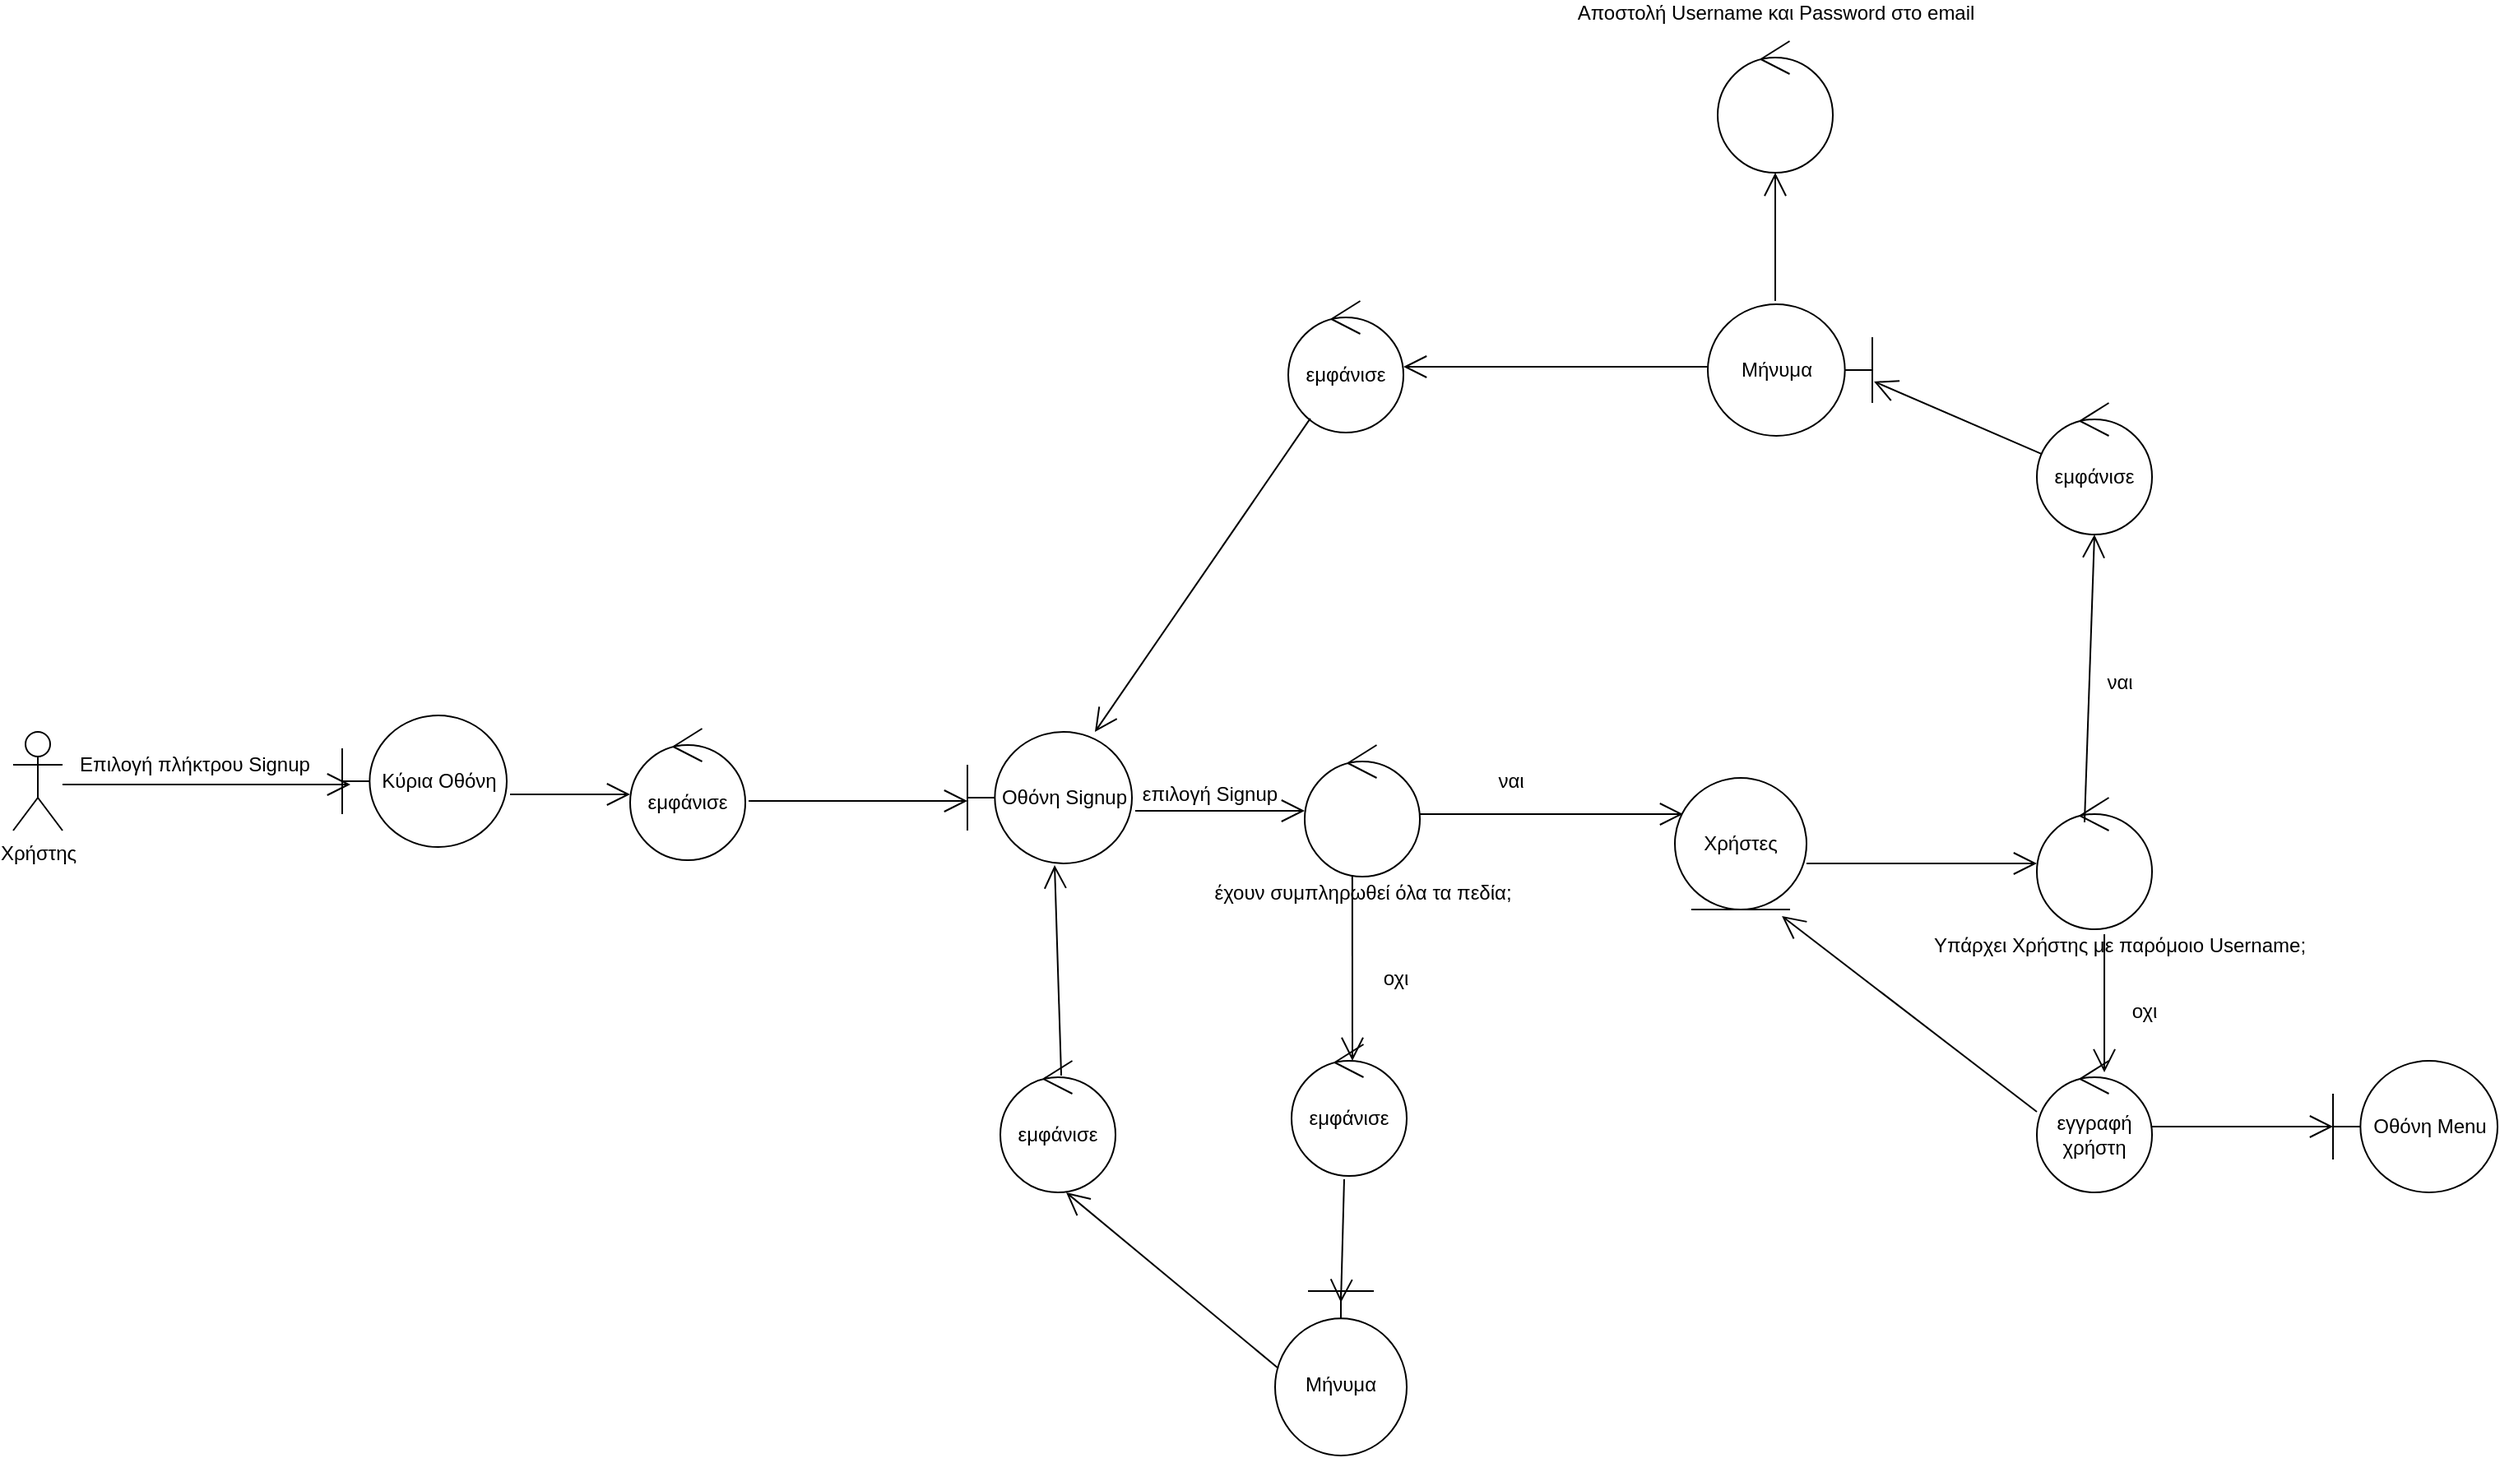 <mxfile version="14.6.6" type="device"><diagram id="8dS6eTPT714lmMEn6ZZT" name="Page-1"><mxGraphModel dx="2770" dy="2367" grid="1" gridSize="10" guides="1" tooltips="1" connect="1" arrows="1" fold="1" page="1" pageScale="1" pageWidth="827" pageHeight="1169" math="0" shadow="0"><root><mxCell id="0"/><mxCell id="1" parent="0"/><mxCell id="B3obaMsXRtvmRpTz9NmF-1" value="Χρήστης" style="shape=umlActor;verticalLabelPosition=bottom;verticalAlign=top;html=1;" vertex="1" parent="1"><mxGeometry x="50" y="160" width="30" height="60" as="geometry"/></mxCell><mxCell id="B3obaMsXRtvmRpTz9NmF-2" value="Κύρια Οθόνη" style="shape=umlBoundary;whiteSpace=wrap;html=1;" vertex="1" parent="1"><mxGeometry x="250" y="150" width="100" height="80" as="geometry"/></mxCell><mxCell id="B3obaMsXRtvmRpTz9NmF-3" value="" style="endArrow=open;endFill=1;endSize=12;html=1;entryX=0.05;entryY=0.525;entryDx=0;entryDy=0;entryPerimeter=0;" edge="1" parent="1" target="B3obaMsXRtvmRpTz9NmF-2"><mxGeometry width="160" relative="1" as="geometry"><mxPoint x="80" y="192" as="sourcePoint"/><mxPoint x="490" y="250" as="targetPoint"/></mxGeometry></mxCell><mxCell id="B3obaMsXRtvmRpTz9NmF-4" value="Επιλογή πλήκτρου Signup" style="text;html=1;align=center;verticalAlign=middle;resizable=0;points=[];autosize=1;strokeColor=none;" vertex="1" parent="1"><mxGeometry x="80" y="170" width="160" height="20" as="geometry"/></mxCell><mxCell id="B3obaMsXRtvmRpTz9NmF-5" value="" style="endArrow=open;endFill=1;endSize=12;html=1;exitX=1.02;exitY=0.6;exitDx=0;exitDy=0;exitPerimeter=0;" edge="1" parent="1" source="B3obaMsXRtvmRpTz9NmF-2" target="B3obaMsXRtvmRpTz9NmF-6"><mxGeometry width="160" relative="1" as="geometry"><mxPoint x="330" y="250" as="sourcePoint"/><mxPoint x="460" y="198" as="targetPoint"/></mxGeometry></mxCell><mxCell id="B3obaMsXRtvmRpTz9NmF-6" value="εμφάνισε" style="ellipse;shape=umlControl;whiteSpace=wrap;html=1;" vertex="1" parent="1"><mxGeometry x="425" y="158" width="70" height="80" as="geometry"/></mxCell><mxCell id="B3obaMsXRtvmRpTz9NmF-7" value="" style="endArrow=open;endFill=1;endSize=12;html=1;" edge="1" parent="1"><mxGeometry width="160" relative="1" as="geometry"><mxPoint x="497" y="202" as="sourcePoint"/><mxPoint x="630" y="202" as="targetPoint"/></mxGeometry></mxCell><mxCell id="B3obaMsXRtvmRpTz9NmF-8" value="Οθόνη Signup" style="shape=umlBoundary;whiteSpace=wrap;html=1;" vertex="1" parent="1"><mxGeometry x="630" y="160" width="100" height="80" as="geometry"/></mxCell><mxCell id="B3obaMsXRtvmRpTz9NmF-9" value="" style="endArrow=open;endFill=1;endSize=12;html=1;exitX=1.02;exitY=0.6;exitDx=0;exitDy=0;exitPerimeter=0;" edge="1" parent="1" source="B3obaMsXRtvmRpTz9NmF-8" target="B3obaMsXRtvmRpTz9NmF-10"><mxGeometry width="160" relative="1" as="geometry"><mxPoint x="650" y="250" as="sourcePoint"/><mxPoint x="870" y="208" as="targetPoint"/></mxGeometry></mxCell><mxCell id="B3obaMsXRtvmRpTz9NmF-10" value="" style="ellipse;shape=umlControl;whiteSpace=wrap;html=1;" vertex="1" parent="1"><mxGeometry x="835" y="168" width="70" height="80" as="geometry"/></mxCell><mxCell id="B3obaMsXRtvmRpTz9NmF-11" value="επιλογή Signup" style="text;html=1;align=center;verticalAlign=middle;resizable=0;points=[];autosize=1;strokeColor=none;" vertex="1" parent="1"><mxGeometry x="727" y="188" width="100" height="20" as="geometry"/></mxCell><mxCell id="B3obaMsXRtvmRpTz9NmF-12" value="έχουν συμπληρωθεί όλα τα πεδία;" style="text;html=1;align=center;verticalAlign=middle;resizable=0;points=[];autosize=1;strokeColor=none;" vertex="1" parent="1"><mxGeometry x="775" y="248" width="190" height="20" as="geometry"/></mxCell><mxCell id="B3obaMsXRtvmRpTz9NmF-13" value="" style="endArrow=open;endFill=1;endSize=12;html=1;" edge="1" parent="1"><mxGeometry width="160" relative="1" as="geometry"><mxPoint x="905" y="210" as="sourcePoint"/><mxPoint x="1065" y="210" as="targetPoint"/></mxGeometry></mxCell><mxCell id="B3obaMsXRtvmRpTz9NmF-14" value="&lt;div&gt;ναι&lt;/div&gt;" style="text;html=1;align=center;verticalAlign=middle;resizable=0;points=[];autosize=1;strokeColor=none;" vertex="1" parent="1"><mxGeometry x="945" y="180" width="30" height="20" as="geometry"/></mxCell><mxCell id="B3obaMsXRtvmRpTz9NmF-16" value="" style="endArrow=open;endFill=1;endSize=12;html=1;exitX=0.468;exitY=-0.05;exitDx=0;exitDy=0;exitPerimeter=0;" edge="1" parent="1" source="B3obaMsXRtvmRpTz9NmF-12"><mxGeometry width="160" relative="1" as="geometry"><mxPoint x="650" y="250" as="sourcePoint"/><mxPoint x="864" y="360" as="targetPoint"/></mxGeometry></mxCell><mxCell id="B3obaMsXRtvmRpTz9NmF-17" value="οχι" style="text;html=1;align=center;verticalAlign=middle;resizable=0;points=[];autosize=1;strokeColor=none;" vertex="1" parent="1"><mxGeometry x="875" y="300" width="30" height="20" as="geometry"/></mxCell><mxCell id="B3obaMsXRtvmRpTz9NmF-18" value="εμφάνισε" style="ellipse;shape=umlControl;whiteSpace=wrap;html=1;" vertex="1" parent="1"><mxGeometry x="827" y="350" width="70" height="80" as="geometry"/></mxCell><mxCell id="B3obaMsXRtvmRpTz9NmF-19" value="Μήνυμα" style="shape=umlBoundary;whiteSpace=wrap;html=1;direction=west;" vertex="1" parent="1"><mxGeometry x="1080" y="-100" width="100" height="80" as="geometry"/></mxCell><mxCell id="B3obaMsXRtvmRpTz9NmF-20" value="Μήνυμα " style="shape=umlBoundary;whiteSpace=wrap;html=1;direction=south;" vertex="1" parent="1"><mxGeometry x="817" y="500" width="80" height="100" as="geometry"/></mxCell><mxCell id="B3obaMsXRtvmRpTz9NmF-21" value="" style="endArrow=open;endFill=1;endSize=12;html=1;exitX=0.457;exitY=1.025;exitDx=0;exitDy=0;exitPerimeter=0;entryX=0.07;entryY=0.5;entryDx=0;entryDy=0;entryPerimeter=0;" edge="1" parent="1" source="B3obaMsXRtvmRpTz9NmF-18" target="B3obaMsXRtvmRpTz9NmF-20"><mxGeometry width="160" relative="1" as="geometry"><mxPoint x="650" y="410" as="sourcePoint"/><mxPoint x="810" y="410" as="targetPoint"/></mxGeometry></mxCell><mxCell id="B3obaMsXRtvmRpTz9NmF-22" value="" style="endArrow=open;endFill=1;endSize=12;html=1;exitX=0.47;exitY=0.975;exitDx=0;exitDy=0;exitPerimeter=0;" edge="1" parent="1" source="B3obaMsXRtvmRpTz9NmF-20"><mxGeometry width="160" relative="1" as="geometry"><mxPoint x="650" y="410" as="sourcePoint"/><mxPoint x="690" y="440" as="targetPoint"/></mxGeometry></mxCell><mxCell id="B3obaMsXRtvmRpTz9NmF-23" value="εμφάνισε" style="ellipse;shape=umlControl;whiteSpace=wrap;html=1;" vertex="1" parent="1"><mxGeometry x="650" y="360" width="70" height="80" as="geometry"/></mxCell><mxCell id="B3obaMsXRtvmRpTz9NmF-24" value="" style="endArrow=open;endFill=1;endSize=12;html=1;entryX=0.53;entryY=1.013;entryDx=0;entryDy=0;entryPerimeter=0;exitX=0.529;exitY=0.113;exitDx=0;exitDy=0;exitPerimeter=0;" edge="1" parent="1" source="B3obaMsXRtvmRpTz9NmF-23" target="B3obaMsXRtvmRpTz9NmF-8"><mxGeometry width="160" relative="1" as="geometry"><mxPoint x="650" y="410" as="sourcePoint"/><mxPoint x="810" y="410" as="targetPoint"/></mxGeometry></mxCell><mxCell id="B3obaMsXRtvmRpTz9NmF-25" value="Χρήστες" style="ellipse;shape=umlEntity;whiteSpace=wrap;html=1;" vertex="1" parent="1"><mxGeometry x="1060" y="188" width="80" height="80" as="geometry"/></mxCell><mxCell id="B3obaMsXRtvmRpTz9NmF-26" value="" style="endArrow=open;endFill=1;endSize=12;html=1;" edge="1" parent="1"><mxGeometry width="160" relative="1" as="geometry"><mxPoint x="1140" y="240" as="sourcePoint"/><mxPoint x="1280" y="240" as="targetPoint"/></mxGeometry></mxCell><mxCell id="B3obaMsXRtvmRpTz9NmF-27" value="" style="ellipse;shape=umlControl;whiteSpace=wrap;html=1;" vertex="1" parent="1"><mxGeometry x="1280" y="200" width="70" height="80" as="geometry"/></mxCell><mxCell id="B3obaMsXRtvmRpTz9NmF-28" value="Υπάρχει Χρήστης με παρόμοιο Username;" style="text;html=1;align=center;verticalAlign=middle;resizable=0;points=[];autosize=1;strokeColor=none;" vertex="1" parent="1"><mxGeometry x="1210" y="280" width="240" height="20" as="geometry"/></mxCell><mxCell id="B3obaMsXRtvmRpTz9NmF-29" value="" style="endArrow=open;endFill=1;endSize=12;html=1;exitX=0.414;exitY=0.188;exitDx=0;exitDy=0;exitPerimeter=0;" edge="1" parent="1" source="B3obaMsXRtvmRpTz9NmF-27"><mxGeometry width="160" relative="1" as="geometry"><mxPoint x="1310" y="130" as="sourcePoint"/><mxPoint x="1315" y="40" as="targetPoint"/></mxGeometry></mxCell><mxCell id="B3obaMsXRtvmRpTz9NmF-30" value="ναι" style="text;html=1;align=center;verticalAlign=middle;resizable=0;points=[];autosize=1;strokeColor=none;" vertex="1" parent="1"><mxGeometry x="1315" y="120" width="30" height="20" as="geometry"/></mxCell><mxCell id="B3obaMsXRtvmRpTz9NmF-31" value="" style="endArrow=open;endFill=1;endSize=12;html=1;entryX=0.586;entryY=0.088;entryDx=0;entryDy=0;entryPerimeter=0;exitX=0.586;exitY=1.038;exitDx=0;exitDy=0;exitPerimeter=0;" edge="1" parent="1" source="B3obaMsXRtvmRpTz9NmF-27" target="B3obaMsXRtvmRpTz9NmF-41"><mxGeometry width="160" relative="1" as="geometry"><mxPoint x="1350" y="247" as="sourcePoint"/><mxPoint x="1510" y="247" as="targetPoint"/></mxGeometry></mxCell><mxCell id="B3obaMsXRtvmRpTz9NmF-32" value="οχι" style="text;html=1;align=center;verticalAlign=middle;resizable=0;points=[];autosize=1;strokeColor=none;" vertex="1" parent="1"><mxGeometry x="1330" y="320" width="30" height="20" as="geometry"/></mxCell><mxCell id="B3obaMsXRtvmRpTz9NmF-33" value="εμφάνισε" style="ellipse;shape=umlControl;whiteSpace=wrap;html=1;" vertex="1" parent="1"><mxGeometry x="1280" y="-40" width="70" height="80" as="geometry"/></mxCell><mxCell id="B3obaMsXRtvmRpTz9NmF-34" value="" style="endArrow=open;endFill=1;endSize=12;html=1;entryX=-0.01;entryY=0.413;entryDx=0;entryDy=0;entryPerimeter=0;exitX=0.043;exitY=0.388;exitDx=0;exitDy=0;exitPerimeter=0;" edge="1" parent="1" source="B3obaMsXRtvmRpTz9NmF-33" target="B3obaMsXRtvmRpTz9NmF-19"><mxGeometry width="160" relative="1" as="geometry"><mxPoint x="1190" y="-20" as="sourcePoint"/><mxPoint x="1350" y="-20" as="targetPoint"/></mxGeometry></mxCell><mxCell id="B3obaMsXRtvmRpTz9NmF-35" value="" style="endArrow=open;endFill=1;endSize=12;html=1;exitX=0.59;exitY=1.025;exitDx=0;exitDy=0;exitPerimeter=0;" edge="1" parent="1" source="B3obaMsXRtvmRpTz9NmF-19" target="B3obaMsXRtvmRpTz9NmF-36"><mxGeometry width="160" relative="1" as="geometry"><mxPoint x="1080" y="-180" as="sourcePoint"/><mxPoint x="1121" y="-210" as="targetPoint"/></mxGeometry></mxCell><mxCell id="B3obaMsXRtvmRpTz9NmF-36" value="" style="ellipse;shape=umlControl;whiteSpace=wrap;html=1;" vertex="1" parent="1"><mxGeometry x="1086" y="-260" width="70" height="80" as="geometry"/></mxCell><mxCell id="B3obaMsXRtvmRpTz9NmF-37" value="&lt;div&gt;Αποστολή Username και Password στο email&lt;/div&gt;&lt;div&gt;&lt;br&gt;&lt;/div&gt;" style="text;html=1;align=center;verticalAlign=middle;resizable=0;points=[];autosize=1;strokeColor=none;" vertex="1" parent="1"><mxGeometry x="986" y="-285" width="270" height="30" as="geometry"/></mxCell><mxCell id="B3obaMsXRtvmRpTz9NmF-38" value="" style="endArrow=open;endFill=1;endSize=12;html=1;exitX=1;exitY=0.525;exitDx=0;exitDy=0;exitPerimeter=0;" edge="1" parent="1" source="B3obaMsXRtvmRpTz9NmF-19" target="B3obaMsXRtvmRpTz9NmF-39"><mxGeometry width="160" relative="1" as="geometry"><mxPoint x="840" y="-50" as="sourcePoint"/><mxPoint x="860" y="-62" as="targetPoint"/></mxGeometry></mxCell><mxCell id="B3obaMsXRtvmRpTz9NmF-39" value="εμφάνισε" style="ellipse;shape=umlControl;whiteSpace=wrap;html=1;" vertex="1" parent="1"><mxGeometry x="825" y="-102" width="70" height="80" as="geometry"/></mxCell><mxCell id="B3obaMsXRtvmRpTz9NmF-40" value="" style="endArrow=open;endFill=1;endSize=12;html=1;" edge="1" parent="1" source="B3obaMsXRtvmRpTz9NmF-39" target="B3obaMsXRtvmRpTz9NmF-8"><mxGeometry width="160" relative="1" as="geometry"><mxPoint x="580" y="80" as="sourcePoint"/><mxPoint x="740" y="80" as="targetPoint"/></mxGeometry></mxCell><mxCell id="B3obaMsXRtvmRpTz9NmF-41" value="εγγραφή χρήστη" style="ellipse;shape=umlControl;whiteSpace=wrap;html=1;" vertex="1" parent="1"><mxGeometry x="1280" y="360" width="70" height="80" as="geometry"/></mxCell><mxCell id="B3obaMsXRtvmRpTz9NmF-42" value="" style="endArrow=open;endFill=1;endSize=12;html=1;entryX=0.813;entryY=1.05;entryDx=0;entryDy=0;entryPerimeter=0;exitX=0;exitY=0.388;exitDx=0;exitDy=0;exitPerimeter=0;" edge="1" parent="1" source="B3obaMsXRtvmRpTz9NmF-41" target="B3obaMsXRtvmRpTz9NmF-25"><mxGeometry width="160" relative="1" as="geometry"><mxPoint x="1220" y="360" as="sourcePoint"/><mxPoint x="1380" y="360" as="targetPoint"/></mxGeometry></mxCell><mxCell id="B3obaMsXRtvmRpTz9NmF-43" value="" style="endArrow=open;endFill=1;endSize=12;html=1;" edge="1" parent="1" source="B3obaMsXRtvmRpTz9NmF-41" target="B3obaMsXRtvmRpTz9NmF-44"><mxGeometry width="160" relative="1" as="geometry"><mxPoint x="1220" y="360" as="sourcePoint"/><mxPoint x="1510" y="400" as="targetPoint"/></mxGeometry></mxCell><mxCell id="B3obaMsXRtvmRpTz9NmF-44" value="Οθόνη Menu" style="shape=umlBoundary;whiteSpace=wrap;html=1;" vertex="1" parent="1"><mxGeometry x="1460" y="360" width="100" height="80" as="geometry"/></mxCell></root></mxGraphModel></diagram></mxfile>